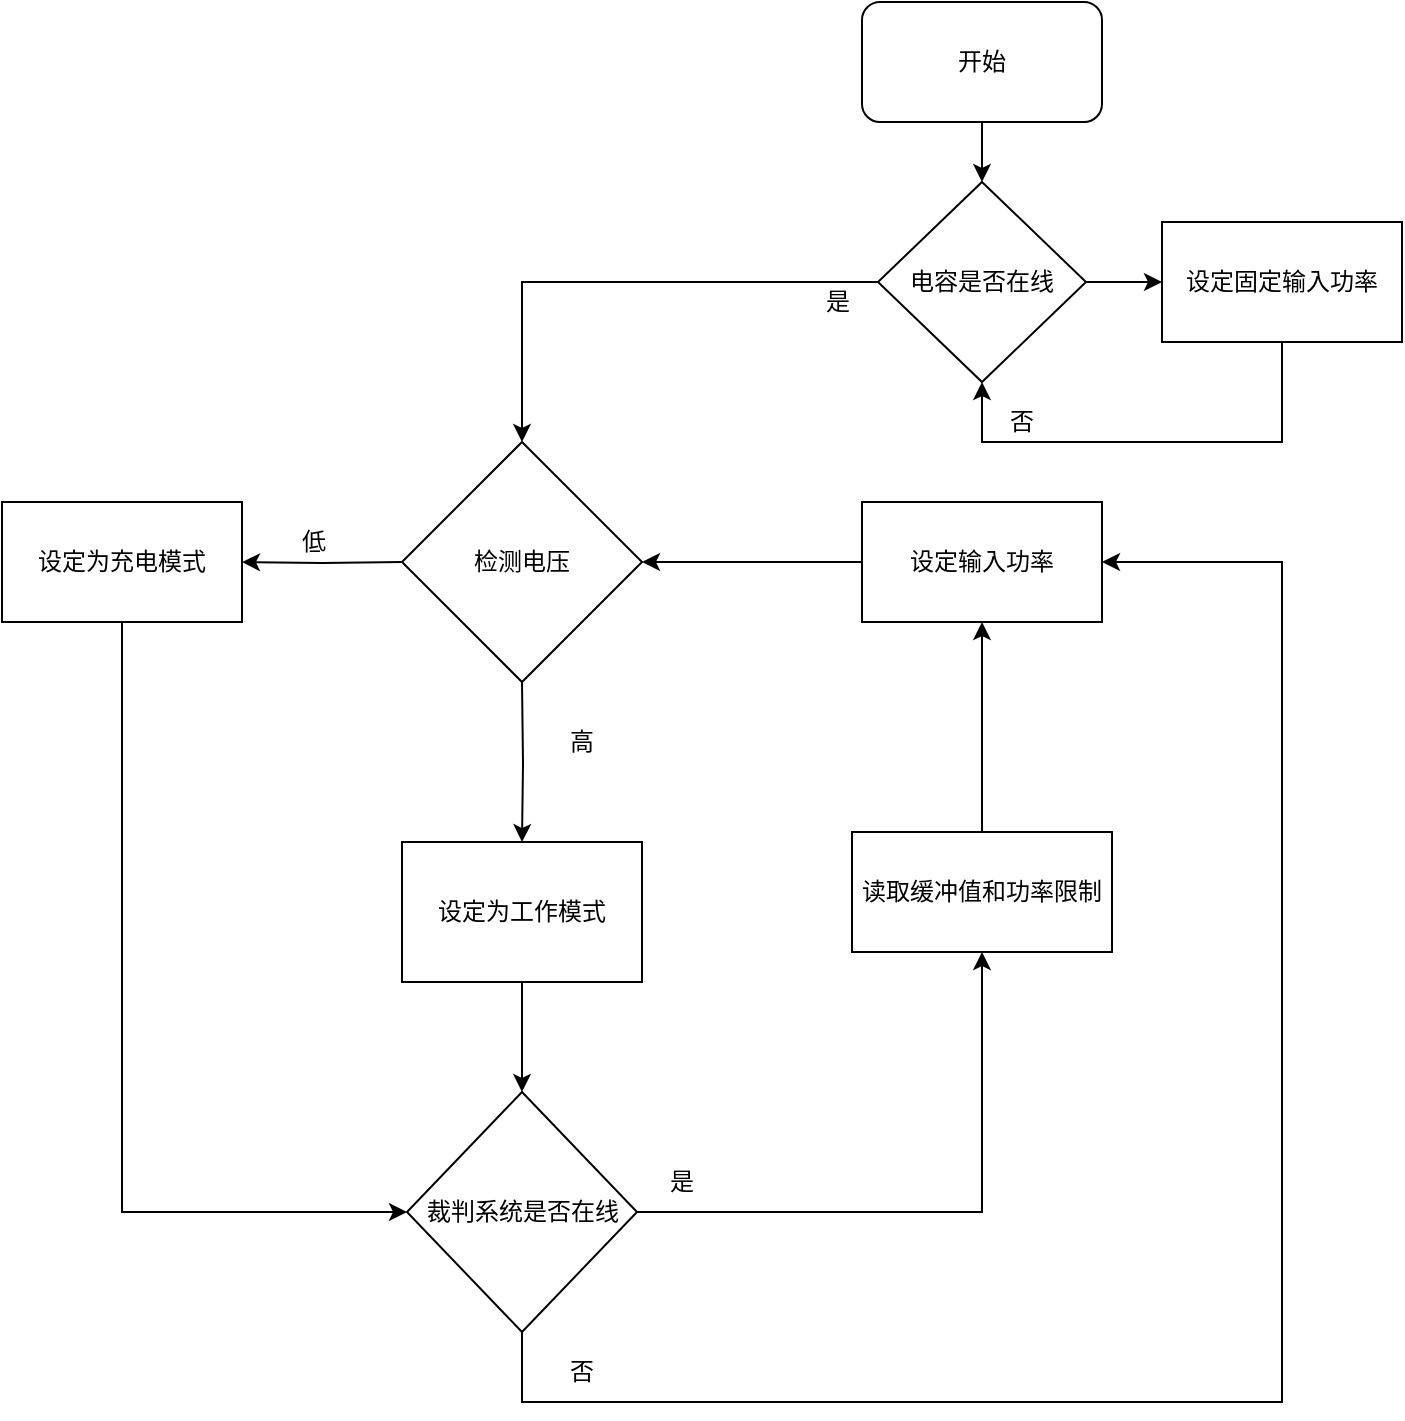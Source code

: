 <mxfile version="14.5.1" type="device"><diagram id="uDDG4jy7zhR3QDoFh4Gt" name="第 1 页"><mxGraphModel dx="1344" dy="862" grid="1" gridSize="10" guides="1" tooltips="1" connect="1" arrows="1" fold="1" page="1" pageScale="1" pageWidth="827" pageHeight="1169" math="0" shadow="0"><root><mxCell id="0"/><mxCell id="1" parent="0"/><mxCell id="UX-sEq6tK3HY1uM8wMT1-2" value="" style="edgeStyle=orthogonalEdgeStyle;rounded=0;orthogonalLoop=1;jettySize=auto;html=1;" edge="1" parent="1" source="wkLDpYdO0CE1qUDaZPKE-1" target="UX-sEq6tK3HY1uM8wMT1-1"><mxGeometry relative="1" as="geometry"/></mxCell><mxCell id="wkLDpYdO0CE1qUDaZPKE-1" value="开始" style="rounded=1;whiteSpace=wrap;html=1;" parent="1" vertex="1"><mxGeometry x="470" y="20" width="120" height="60" as="geometry"/></mxCell><mxCell id="wkLDpYdO0CE1qUDaZPKE-7" value="" style="edgeStyle=orthogonalEdgeStyle;rounded=0;orthogonalLoop=1;jettySize=auto;html=1;" parent="1" target="wkLDpYdO0CE1qUDaZPKE-6" edge="1"><mxGeometry relative="1" as="geometry"><mxPoint x="240" y="300" as="sourcePoint"/></mxGeometry></mxCell><mxCell id="wkLDpYdO0CE1qUDaZPKE-9" value="" style="edgeStyle=orthogonalEdgeStyle;rounded=0;orthogonalLoop=1;jettySize=auto;html=1;" parent="1" target="wkLDpYdO0CE1qUDaZPKE-8" edge="1"><mxGeometry relative="1" as="geometry"><mxPoint x="300" y="360" as="sourcePoint"/></mxGeometry></mxCell><mxCell id="wkLDpYdO0CE1qUDaZPKE-4" value="检测电压" style="rhombus;whiteSpace=wrap;html=1;" parent="1" vertex="1"><mxGeometry x="240" y="240" width="120" height="120" as="geometry"/></mxCell><mxCell id="UX-sEq6tK3HY1uM8wMT1-8" style="edgeStyle=orthogonalEdgeStyle;rounded=0;orthogonalLoop=1;jettySize=auto;html=1;entryX=0;entryY=0.5;entryDx=0;entryDy=0;" edge="1" parent="1" source="wkLDpYdO0CE1qUDaZPKE-6" target="UX-sEq6tK3HY1uM8wMT1-3"><mxGeometry relative="1" as="geometry"><mxPoint x="100" y="545" as="targetPoint"/><Array as="points"><mxPoint x="100" y="625"/></Array></mxGeometry></mxCell><mxCell id="wkLDpYdO0CE1qUDaZPKE-6" value="设定为充电模式" style="whiteSpace=wrap;html=1;" parent="1" vertex="1"><mxGeometry x="40" y="270" width="120" height="60" as="geometry"/></mxCell><mxCell id="UX-sEq6tK3HY1uM8wMT1-4" value="" style="edgeStyle=orthogonalEdgeStyle;rounded=0;orthogonalLoop=1;jettySize=auto;html=1;" edge="1" parent="1" source="wkLDpYdO0CE1qUDaZPKE-8" target="UX-sEq6tK3HY1uM8wMT1-3"><mxGeometry relative="1" as="geometry"/></mxCell><mxCell id="wkLDpYdO0CE1qUDaZPKE-8" value="设定为工作模式" style="whiteSpace=wrap;html=1;" parent="1" vertex="1"><mxGeometry x="240" y="440" width="120" height="70" as="geometry"/></mxCell><mxCell id="wkLDpYdO0CE1qUDaZPKE-11" value="低" style="text;html=1;strokeColor=none;fillColor=none;align=center;verticalAlign=middle;whiteSpace=wrap;rounded=0;" parent="1" vertex="1"><mxGeometry x="176" y="280" width="40" height="20" as="geometry"/></mxCell><mxCell id="wkLDpYdO0CE1qUDaZPKE-12" value="是" style="text;html=1;strokeColor=none;fillColor=none;align=center;verticalAlign=middle;whiteSpace=wrap;rounded=0;" parent="1" vertex="1"><mxGeometry x="360" y="600" width="40" height="20" as="geometry"/></mxCell><mxCell id="wkLDpYdO0CE1qUDaZPKE-24" value="" style="edgeStyle=orthogonalEdgeStyle;rounded=0;orthogonalLoop=1;jettySize=auto;html=1;" parent="1" source="wkLDpYdO0CE1qUDaZPKE-21" target="wkLDpYdO0CE1qUDaZPKE-23" edge="1"><mxGeometry relative="1" as="geometry"/></mxCell><mxCell id="wkLDpYdO0CE1qUDaZPKE-21" value="读取缓冲值和功率限制" style="whiteSpace=wrap;html=1;" parent="1" vertex="1"><mxGeometry x="465" y="435" width="130" height="60" as="geometry"/></mxCell><mxCell id="wkLDpYdO0CE1qUDaZPKE-25" value="" style="edgeStyle=orthogonalEdgeStyle;rounded=0;orthogonalLoop=1;jettySize=auto;html=1;" parent="1" source="wkLDpYdO0CE1qUDaZPKE-23" edge="1"><mxGeometry relative="1" as="geometry"><mxPoint x="360" y="300" as="targetPoint"/></mxGeometry></mxCell><mxCell id="wkLDpYdO0CE1qUDaZPKE-23" value="设定输入功率" style="whiteSpace=wrap;html=1;" parent="1" vertex="1"><mxGeometry x="470" y="270" width="120" height="60" as="geometry"/></mxCell><mxCell id="UX-sEq6tK3HY1uM8wMT1-15" style="edgeStyle=orthogonalEdgeStyle;rounded=0;orthogonalLoop=1;jettySize=auto;html=1;entryX=0.5;entryY=0;entryDx=0;entryDy=0;" edge="1" parent="1" source="UX-sEq6tK3HY1uM8wMT1-1" target="wkLDpYdO0CE1qUDaZPKE-4"><mxGeometry relative="1" as="geometry"><mxPoint x="300" y="160" as="targetPoint"/><Array as="points"><mxPoint x="300" y="160"/></Array></mxGeometry></mxCell><mxCell id="UX-sEq6tK3HY1uM8wMT1-26" value="" style="edgeStyle=orthogonalEdgeStyle;rounded=0;orthogonalLoop=1;jettySize=auto;html=1;" edge="1" parent="1" source="UX-sEq6tK3HY1uM8wMT1-1" target="UX-sEq6tK3HY1uM8wMT1-25"><mxGeometry relative="1" as="geometry"/></mxCell><mxCell id="UX-sEq6tK3HY1uM8wMT1-1" value="电容是否在线" style="rhombus;whiteSpace=wrap;html=1;" vertex="1" parent="1"><mxGeometry x="478" y="110" width="104" height="100" as="geometry"/></mxCell><mxCell id="UX-sEq6tK3HY1uM8wMT1-9" style="edgeStyle=orthogonalEdgeStyle;rounded=0;orthogonalLoop=1;jettySize=auto;html=1;entryX=0.5;entryY=1;entryDx=0;entryDy=0;" edge="1" parent="1" source="UX-sEq6tK3HY1uM8wMT1-3" target="wkLDpYdO0CE1qUDaZPKE-21"><mxGeometry relative="1" as="geometry"/></mxCell><mxCell id="UX-sEq6tK3HY1uM8wMT1-10" style="edgeStyle=orthogonalEdgeStyle;rounded=0;orthogonalLoop=1;jettySize=auto;html=1;entryX=1;entryY=0.5;entryDx=0;entryDy=0;" edge="1" parent="1" source="UX-sEq6tK3HY1uM8wMT1-3" target="wkLDpYdO0CE1qUDaZPKE-23"><mxGeometry relative="1" as="geometry"><mxPoint x="680" y="305" as="targetPoint"/><Array as="points"><mxPoint x="300" y="720"/><mxPoint x="680" y="720"/><mxPoint x="680" y="300"/></Array></mxGeometry></mxCell><mxCell id="UX-sEq6tK3HY1uM8wMT1-3" value="裁判系统是否在线" style="rhombus;whiteSpace=wrap;html=1;" vertex="1" parent="1"><mxGeometry x="242.5" y="565" width="115" height="120" as="geometry"/></mxCell><mxCell id="UX-sEq6tK3HY1uM8wMT1-11" value="高" style="text;html=1;strokeColor=none;fillColor=none;align=center;verticalAlign=middle;whiteSpace=wrap;rounded=0;" vertex="1" parent="1"><mxGeometry x="310" y="380" width="40" height="20" as="geometry"/></mxCell><mxCell id="UX-sEq6tK3HY1uM8wMT1-13" value="否" style="text;html=1;strokeColor=none;fillColor=none;align=center;verticalAlign=middle;whiteSpace=wrap;rounded=0;" vertex="1" parent="1"><mxGeometry x="310" y="695" width="40" height="20" as="geometry"/></mxCell><mxCell id="UX-sEq6tK3HY1uM8wMT1-24" value="是" style="text;html=1;strokeColor=none;fillColor=none;align=center;verticalAlign=middle;whiteSpace=wrap;rounded=0;" vertex="1" parent="1"><mxGeometry x="438" y="160" width="40" height="20" as="geometry"/></mxCell><mxCell id="UX-sEq6tK3HY1uM8wMT1-27" style="edgeStyle=orthogonalEdgeStyle;rounded=0;orthogonalLoop=1;jettySize=auto;html=1;entryX=0.5;entryY=1;entryDx=0;entryDy=0;" edge="1" parent="1" source="UX-sEq6tK3HY1uM8wMT1-25" target="UX-sEq6tK3HY1uM8wMT1-1"><mxGeometry relative="1" as="geometry"><mxPoint x="520" y="230" as="targetPoint"/><Array as="points"><mxPoint x="680" y="240"/><mxPoint x="530" y="240"/></Array></mxGeometry></mxCell><mxCell id="UX-sEq6tK3HY1uM8wMT1-25" value="设定固定输入功率" style="whiteSpace=wrap;html=1;" vertex="1" parent="1"><mxGeometry x="620" y="130" width="120" height="60" as="geometry"/></mxCell><mxCell id="UX-sEq6tK3HY1uM8wMT1-28" value="否" style="text;html=1;strokeColor=none;fillColor=none;align=center;verticalAlign=middle;whiteSpace=wrap;rounded=0;" vertex="1" parent="1"><mxGeometry x="530" y="220" width="40" height="20" as="geometry"/></mxCell></root></mxGraphModel></diagram></mxfile>